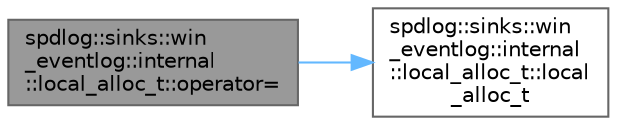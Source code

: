 digraph "spdlog::sinks::win_eventlog::internal::local_alloc_t::operator="
{
 // LATEX_PDF_SIZE
  bgcolor="transparent";
  edge [fontname=Helvetica,fontsize=10,labelfontname=Helvetica,labelfontsize=10];
  node [fontname=Helvetica,fontsize=10,shape=box,height=0.2,width=0.4];
  rankdir="LR";
  Node1 [id="Node000001",label="spdlog::sinks::win\l_eventlog::internal\l::local_alloc_t::operator=",height=0.2,width=0.4,color="gray40", fillcolor="grey60", style="filled", fontcolor="black",tooltip=" "];
  Node1 -> Node2 [id="edge2_Node000001_Node000002",color="steelblue1",style="solid",tooltip=" "];
  Node2 [id="Node000002",label="spdlog::sinks::win\l_eventlog::internal\l::local_alloc_t::local\l_alloc_t",height=0.2,width=0.4,color="grey40", fillcolor="white", style="filled",URL="$structspdlog_1_1sinks_1_1win__eventlog_1_1internal_1_1local__alloc__t.html#a1834f0b14aeab155c023f21b0c771eab",tooltip=" "];
}
